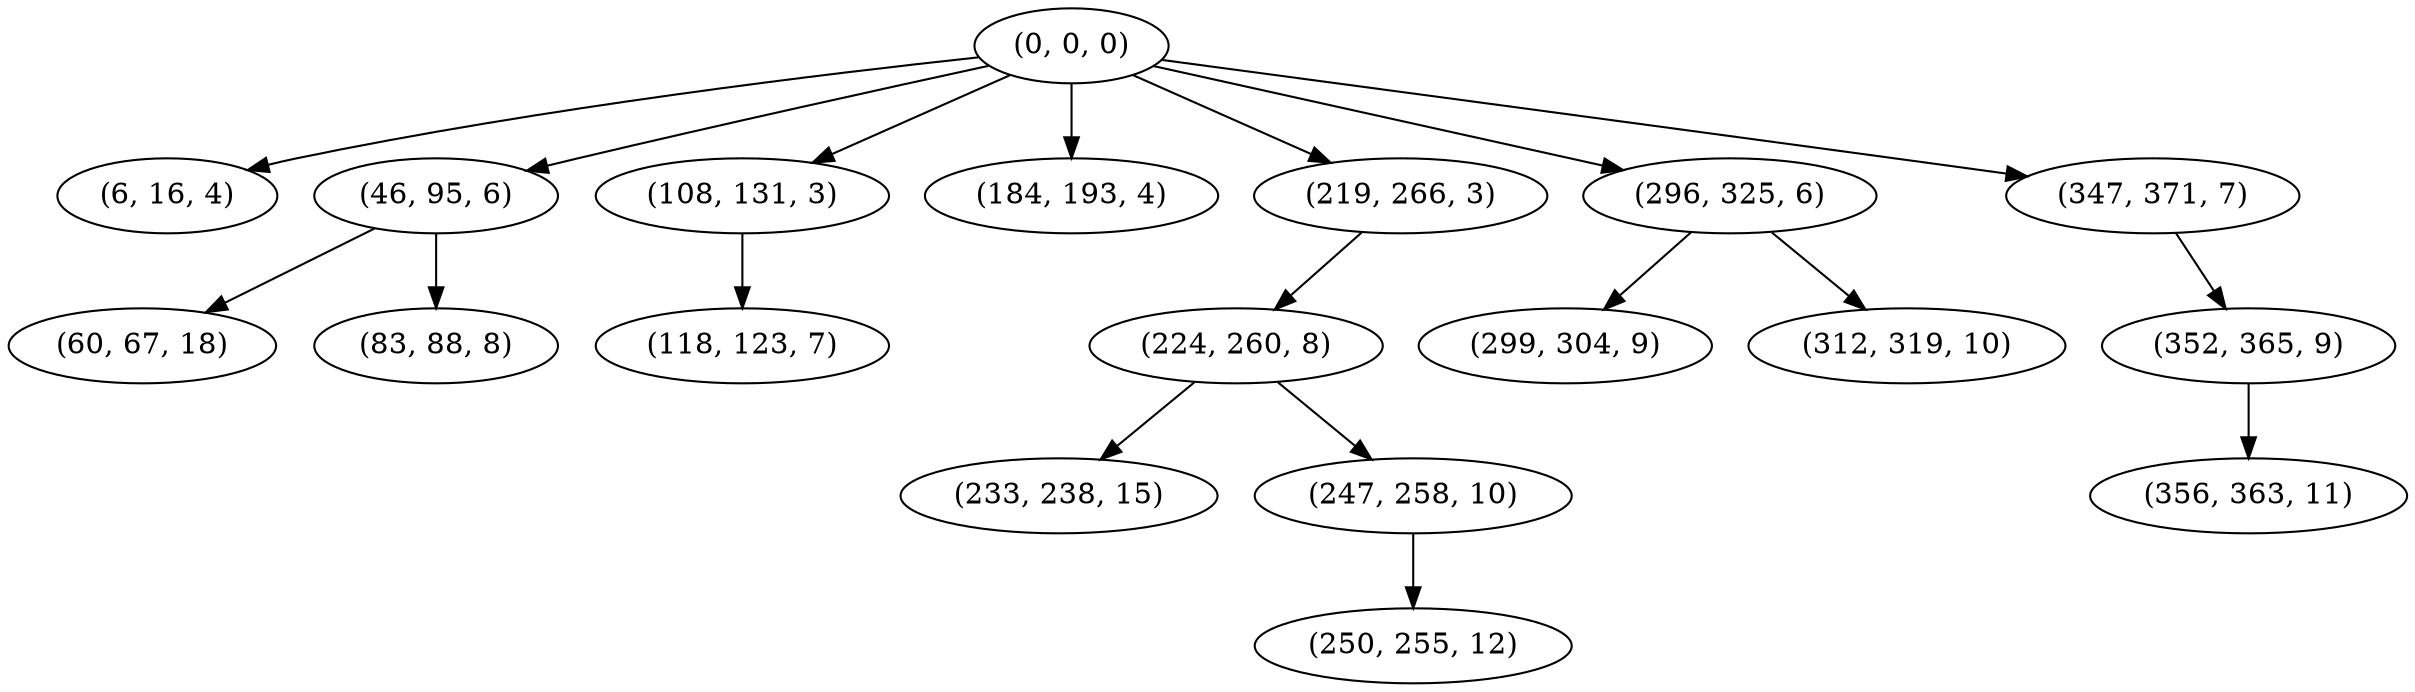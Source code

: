 digraph tree {
    "(0, 0, 0)";
    "(6, 16, 4)";
    "(46, 95, 6)";
    "(60, 67, 18)";
    "(83, 88, 8)";
    "(108, 131, 3)";
    "(118, 123, 7)";
    "(184, 193, 4)";
    "(219, 266, 3)";
    "(224, 260, 8)";
    "(233, 238, 15)";
    "(247, 258, 10)";
    "(250, 255, 12)";
    "(296, 325, 6)";
    "(299, 304, 9)";
    "(312, 319, 10)";
    "(347, 371, 7)";
    "(352, 365, 9)";
    "(356, 363, 11)";
    "(0, 0, 0)" -> "(6, 16, 4)";
    "(0, 0, 0)" -> "(46, 95, 6)";
    "(0, 0, 0)" -> "(108, 131, 3)";
    "(0, 0, 0)" -> "(184, 193, 4)";
    "(0, 0, 0)" -> "(219, 266, 3)";
    "(0, 0, 0)" -> "(296, 325, 6)";
    "(0, 0, 0)" -> "(347, 371, 7)";
    "(46, 95, 6)" -> "(60, 67, 18)";
    "(46, 95, 6)" -> "(83, 88, 8)";
    "(108, 131, 3)" -> "(118, 123, 7)";
    "(219, 266, 3)" -> "(224, 260, 8)";
    "(224, 260, 8)" -> "(233, 238, 15)";
    "(224, 260, 8)" -> "(247, 258, 10)";
    "(247, 258, 10)" -> "(250, 255, 12)";
    "(296, 325, 6)" -> "(299, 304, 9)";
    "(296, 325, 6)" -> "(312, 319, 10)";
    "(347, 371, 7)" -> "(352, 365, 9)";
    "(352, 365, 9)" -> "(356, 363, 11)";
}
